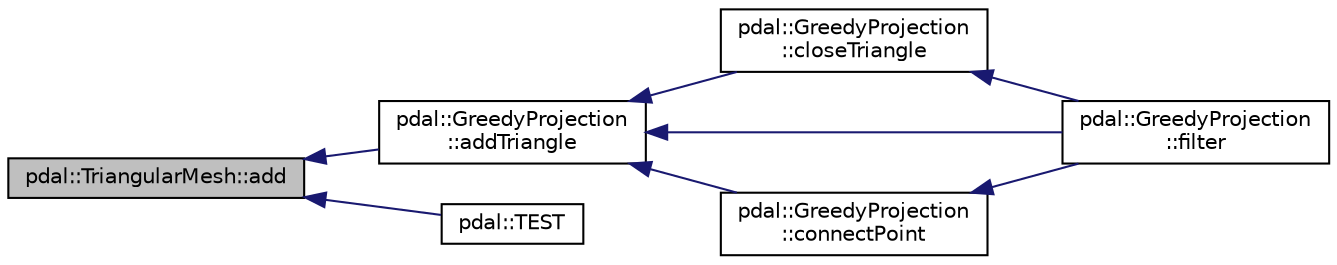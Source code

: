 digraph "pdal::TriangularMesh::add"
{
  edge [fontname="Helvetica",fontsize="10",labelfontname="Helvetica",labelfontsize="10"];
  node [fontname="Helvetica",fontsize="10",shape=record];
  rankdir="LR";
  Node1 [label="pdal::TriangularMesh::add",height=0.2,width=0.4,color="black", fillcolor="grey75", style="filled", fontcolor="black"];
  Node1 -> Node2 [dir="back",color="midnightblue",fontsize="10",style="solid",fontname="Helvetica"];
  Node2 [label="pdal::GreedyProjection\l::addTriangle",height=0.2,width=0.4,color="black", fillcolor="white", style="filled",URL="$classpdal_1_1GreedyProjection.html#a1da3fd3f7cc21955e8a27be058d9bf16"];
  Node2 -> Node3 [dir="back",color="midnightblue",fontsize="10",style="solid",fontname="Helvetica"];
  Node3 [label="pdal::GreedyProjection\l::closeTriangle",height=0.2,width=0.4,color="black", fillcolor="white", style="filled",URL="$classpdal_1_1GreedyProjection.html#ae89b7d0a45618246035f533f3d733a0d",tooltip="Whenever a query point is part of a boundary loop containing 3 points, that triangle is created (call..."];
  Node3 -> Node4 [dir="back",color="midnightblue",fontsize="10",style="solid",fontname="Helvetica"];
  Node4 [label="pdal::GreedyProjection\l::filter",height=0.2,width=0.4,color="black", fillcolor="white", style="filled",URL="$classpdal_1_1GreedyProjection.html#aa0de48c450a56b726634e29d28fd5427"];
  Node2 -> Node5 [dir="back",color="midnightblue",fontsize="10",style="solid",fontname="Helvetica"];
  Node5 [label="pdal::GreedyProjection\l::connectPoint",height=0.2,width=0.4,color="black", fillcolor="white", style="filled",URL="$classpdal_1_1GreedyProjection.html#a6d044bb31d1c1c6071960457ef929bb2",tooltip="Forms a new triangle by connecting the current neighbor to the query point and the previous neighbor..."];
  Node5 -> Node4 [dir="back",color="midnightblue",fontsize="10",style="solid",fontname="Helvetica"];
  Node2 -> Node4 [dir="back",color="midnightblue",fontsize="10",style="solid",fontname="Helvetica"];
  Node1 -> Node6 [dir="back",color="midnightblue",fontsize="10",style="solid",fontname="Helvetica"];
  Node6 [label="pdal::TEST",height=0.2,width=0.4,color="black", fillcolor="white", style="filled",URL="$namespacepdal.html#af6aa5fa5fb1168f91a7f286168759b72"];
}
